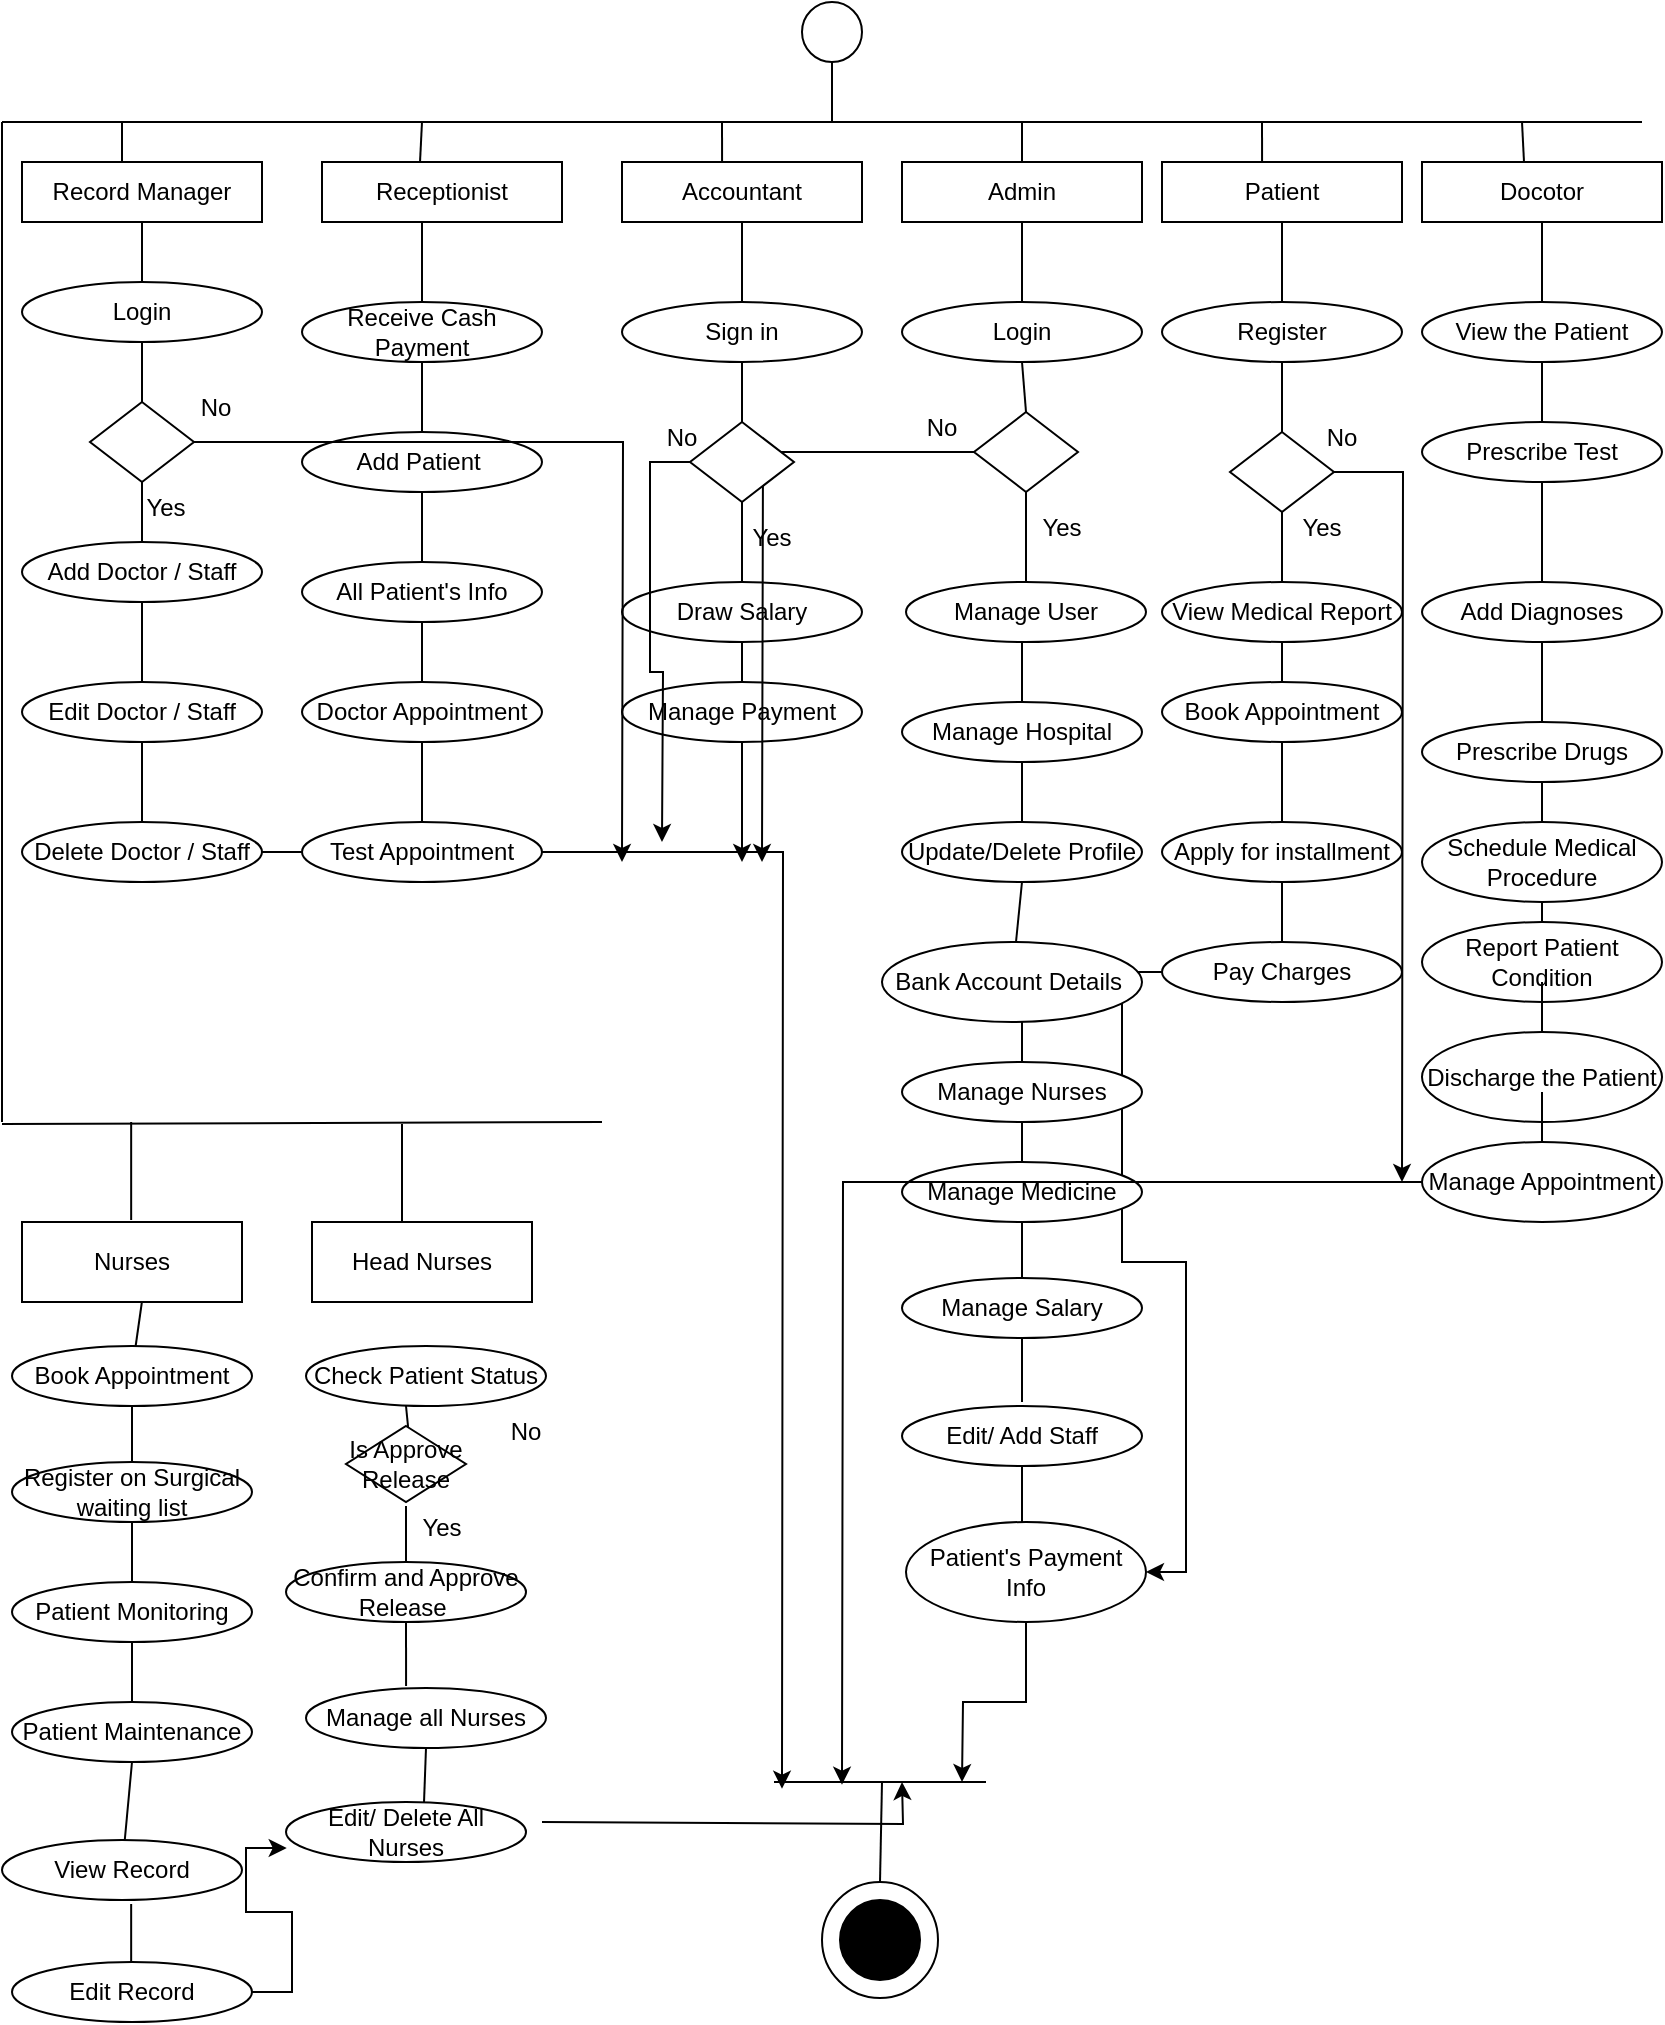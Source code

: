 <mxfile version="20.7.4" type="device"><diagram id="S_ovjBq1wbl7ApM37z7H" name="Page-1"><mxGraphModel dx="875" dy="488" grid="1" gridSize="10" guides="1" tooltips="1" connect="1" arrows="1" fold="1" page="1" pageScale="1" pageWidth="850" pageHeight="1100" math="0" shadow="0"><root><mxCell id="0"/><mxCell id="1" parent="0"/><mxCell id="Q30E_BRjSWXrP9hwpLoj-1" value="" style="ellipse;whiteSpace=wrap;html=1;aspect=fixed;" parent="1" vertex="1"><mxGeometry x="410" y="20" width="30" height="30" as="geometry"/></mxCell><mxCell id="Q30E_BRjSWXrP9hwpLoj-3" value="" style="endArrow=none;html=1;rounded=0;" parent="1" edge="1"><mxGeometry width="50" height="50" relative="1" as="geometry"><mxPoint x="425" y="80" as="sourcePoint"/><mxPoint x="425" y="50" as="targetPoint"/></mxGeometry></mxCell><mxCell id="Q30E_BRjSWXrP9hwpLoj-5" value="" style="endArrow=none;html=1;rounded=0;exitX=0.408;exitY=0.033;exitDx=0;exitDy=0;exitPerimeter=0;" parent="1" source="Q30E_BRjSWXrP9hwpLoj-8" edge="1"><mxGeometry width="50" height="50" relative="1" as="geometry"><mxPoint x="170" y="130" as="sourcePoint"/><mxPoint x="220" y="80" as="targetPoint"/></mxGeometry></mxCell><mxCell id="Q30E_BRjSWXrP9hwpLoj-6" value="" style="endArrow=none;html=1;rounded=0;" parent="1" edge="1"><mxGeometry width="50" height="50" relative="1" as="geometry"><mxPoint x="10" y="80" as="sourcePoint"/><mxPoint x="830" y="80" as="targetPoint"/><Array as="points"><mxPoint x="430" y="80"/></Array></mxGeometry></mxCell><mxCell id="Q30E_BRjSWXrP9hwpLoj-7" value="Record Manager" style="rounded=0;whiteSpace=wrap;html=1;" parent="1" vertex="1"><mxGeometry x="20" y="100" width="120" height="30" as="geometry"/></mxCell><mxCell id="Q30E_BRjSWXrP9hwpLoj-8" value="Receptionist" style="rounded=0;whiteSpace=wrap;html=1;" parent="1" vertex="1"><mxGeometry x="170" y="100" width="120" height="30" as="geometry"/></mxCell><mxCell id="Q30E_BRjSWXrP9hwpLoj-9" value="Accountant" style="rounded=0;whiteSpace=wrap;html=1;" parent="1" vertex="1"><mxGeometry x="320" y="100" width="120" height="30" as="geometry"/></mxCell><mxCell id="Q30E_BRjSWXrP9hwpLoj-10" value="Admin" style="rounded=0;whiteSpace=wrap;html=1;" parent="1" vertex="1"><mxGeometry x="460" y="100" width="120" height="30" as="geometry"/></mxCell><mxCell id="Q30E_BRjSWXrP9hwpLoj-11" value="Patient" style="rounded=0;whiteSpace=wrap;html=1;" parent="1" vertex="1"><mxGeometry x="590" y="100" width="120" height="30" as="geometry"/></mxCell><mxCell id="Q30E_BRjSWXrP9hwpLoj-12" value="Docotor" style="rounded=0;whiteSpace=wrap;html=1;" parent="1" vertex="1"><mxGeometry x="720" y="100" width="120" height="30" as="geometry"/></mxCell><mxCell id="Q30E_BRjSWXrP9hwpLoj-14" value="" style="endArrow=none;html=1;rounded=0;" parent="1" edge="1"><mxGeometry width="50" height="50" relative="1" as="geometry"><mxPoint x="70" y="100" as="sourcePoint"/><mxPoint x="70" y="80" as="targetPoint"/></mxGeometry></mxCell><mxCell id="Q30E_BRjSWXrP9hwpLoj-17" value="" style="endArrow=none;html=1;rounded=0;exitX=0.417;exitY=0;exitDx=0;exitDy=0;exitPerimeter=0;" parent="1" source="Q30E_BRjSWXrP9hwpLoj-9" edge="1"><mxGeometry width="50" height="50" relative="1" as="geometry"><mxPoint x="320" y="130" as="sourcePoint"/><mxPoint x="370" y="80" as="targetPoint"/></mxGeometry></mxCell><mxCell id="Q30E_BRjSWXrP9hwpLoj-18" value="" style="endArrow=none;html=1;rounded=0;exitX=0.5;exitY=0;exitDx=0;exitDy=0;" parent="1" source="Q30E_BRjSWXrP9hwpLoj-10" edge="1"><mxGeometry width="50" height="50" relative="1" as="geometry"><mxPoint x="470" y="130" as="sourcePoint"/><mxPoint x="520" y="80" as="targetPoint"/></mxGeometry></mxCell><mxCell id="Q30E_BRjSWXrP9hwpLoj-19" value="" style="endArrow=none;html=1;rounded=0;exitX=0.417;exitY=0;exitDx=0;exitDy=0;exitPerimeter=0;" parent="1" source="Q30E_BRjSWXrP9hwpLoj-11" edge="1"><mxGeometry width="50" height="50" relative="1" as="geometry"><mxPoint x="590" y="130" as="sourcePoint"/><mxPoint x="640" y="80" as="targetPoint"/></mxGeometry></mxCell><mxCell id="Q30E_BRjSWXrP9hwpLoj-20" value="" style="endArrow=none;html=1;rounded=0;exitX=0.425;exitY=0;exitDx=0;exitDy=0;exitPerimeter=0;" parent="1" source="Q30E_BRjSWXrP9hwpLoj-12" edge="1"><mxGeometry width="50" height="50" relative="1" as="geometry"><mxPoint x="720" y="130" as="sourcePoint"/><mxPoint x="770" y="80" as="targetPoint"/></mxGeometry></mxCell><mxCell id="Q30E_BRjSWXrP9hwpLoj-21" value="Login" style="ellipse;whiteSpace=wrap;html=1;" parent="1" vertex="1"><mxGeometry x="460" y="170" width="120" height="30" as="geometry"/></mxCell><mxCell id="Q30E_BRjSWXrP9hwpLoj-22" value="Sign in" style="ellipse;whiteSpace=wrap;html=1;" parent="1" vertex="1"><mxGeometry x="320" y="170" width="120" height="30" as="geometry"/></mxCell><mxCell id="Q30E_BRjSWXrP9hwpLoj-23" value="Register" style="ellipse;whiteSpace=wrap;html=1;" parent="1" vertex="1"><mxGeometry x="590" y="170" width="120" height="30" as="geometry"/></mxCell><mxCell id="Q30E_BRjSWXrP9hwpLoj-24" value="View Medical Report" style="ellipse;whiteSpace=wrap;html=1;" parent="1" vertex="1"><mxGeometry x="590" y="310" width="120" height="30" as="geometry"/></mxCell><mxCell id="Q30E_BRjSWXrP9hwpLoj-25" value="Update/Delete Profile" style="ellipse;whiteSpace=wrap;html=1;" parent="1" vertex="1"><mxGeometry x="460" y="430" width="120" height="30" as="geometry"/></mxCell><mxCell id="Q30E_BRjSWXrP9hwpLoj-26" value="Book Appointment" style="ellipse;whiteSpace=wrap;html=1;" parent="1" vertex="1"><mxGeometry x="590" y="360" width="120" height="30" as="geometry"/></mxCell><mxCell id="Q30E_BRjSWXrP9hwpLoj-27" value="Manage User" style="ellipse;whiteSpace=wrap;html=1;" parent="1" vertex="1"><mxGeometry x="462" y="310" width="120" height="30" as="geometry"/></mxCell><mxCell id="Q30E_BRjSWXrP9hwpLoj-28" value="Manage Hospital" style="ellipse;whiteSpace=wrap;html=1;" parent="1" vertex="1"><mxGeometry x="460" y="370" width="120" height="30" as="geometry"/></mxCell><mxCell id="Q30E_BRjSWXrP9hwpLoj-29" value="Draw Salary" style="ellipse;whiteSpace=wrap;html=1;" parent="1" vertex="1"><mxGeometry x="320" y="310" width="120" height="30" as="geometry"/></mxCell><mxCell id="6i7WAG_53Cd-UZ37DRuF-90" style="edgeStyle=orthogonalEdgeStyle;rounded=0;orthogonalLoop=1;jettySize=auto;html=1;" edge="1" parent="1" source="Q30E_BRjSWXrP9hwpLoj-30"><mxGeometry relative="1" as="geometry"><mxPoint x="380" y="450" as="targetPoint"/></mxGeometry></mxCell><mxCell id="Q30E_BRjSWXrP9hwpLoj-30" value="Manage Payment" style="ellipse;whiteSpace=wrap;html=1;" parent="1" vertex="1"><mxGeometry x="320" y="360" width="120" height="30" as="geometry"/></mxCell><mxCell id="6i7WAG_53Cd-UZ37DRuF-95" style="edgeStyle=orthogonalEdgeStyle;rounded=0;orthogonalLoop=1;jettySize=auto;html=1;entryX=1;entryY=0.5;entryDx=0;entryDy=0;" edge="1" parent="1" source="Q30E_BRjSWXrP9hwpLoj-31" target="Q30E_BRjSWXrP9hwpLoj-36"><mxGeometry relative="1" as="geometry"/></mxCell><mxCell id="Q30E_BRjSWXrP9hwpLoj-31" value="Pay Charges" style="ellipse;whiteSpace=wrap;html=1;" parent="1" vertex="1"><mxGeometry x="590" y="490" width="120" height="30" as="geometry"/></mxCell><mxCell id="Q30E_BRjSWXrP9hwpLoj-32" value="Bank Account Details&amp;nbsp;" style="ellipse;whiteSpace=wrap;html=1;" parent="1" vertex="1"><mxGeometry x="450" y="490" width="130" height="40" as="geometry"/></mxCell><mxCell id="Q30E_BRjSWXrP9hwpLoj-33" value="Manage Nurses" style="ellipse;whiteSpace=wrap;html=1;" parent="1" vertex="1"><mxGeometry x="460" y="550" width="120" height="30" as="geometry"/></mxCell><mxCell id="Q30E_BRjSWXrP9hwpLoj-34" value="Manage Medicine" style="ellipse;whiteSpace=wrap;html=1;" parent="1" vertex="1"><mxGeometry x="460" y="600" width="120" height="30" as="geometry"/></mxCell><mxCell id="Q30E_BRjSWXrP9hwpLoj-35" value="Manage Salary" style="ellipse;whiteSpace=wrap;html=1;" parent="1" vertex="1"><mxGeometry x="460" y="658" width="120" height="30" as="geometry"/></mxCell><mxCell id="6i7WAG_53Cd-UZ37DRuF-96" style="edgeStyle=orthogonalEdgeStyle;rounded=0;orthogonalLoop=1;jettySize=auto;html=1;exitX=0.5;exitY=1;exitDx=0;exitDy=0;" edge="1" parent="1" source="Q30E_BRjSWXrP9hwpLoj-36"><mxGeometry relative="1" as="geometry"><mxPoint x="490" y="910" as="targetPoint"/></mxGeometry></mxCell><mxCell id="Q30E_BRjSWXrP9hwpLoj-36" value="Patient's Payment Info" style="ellipse;whiteSpace=wrap;html=1;" parent="1" vertex="1"><mxGeometry x="462" y="780" width="120" height="50" as="geometry"/></mxCell><mxCell id="Q30E_BRjSWXrP9hwpLoj-37" value="All Patient's Info" style="ellipse;whiteSpace=wrap;html=1;" parent="1" vertex="1"><mxGeometry x="160" y="300" width="120" height="30" as="geometry"/></mxCell><mxCell id="Q30E_BRjSWXrP9hwpLoj-38" value="Add Patient&amp;nbsp;" style="ellipse;whiteSpace=wrap;html=1;" parent="1" vertex="1"><mxGeometry x="160" y="235" width="120" height="30" as="geometry"/></mxCell><mxCell id="Q30E_BRjSWXrP9hwpLoj-39" value="Receive Cash Payment" style="ellipse;whiteSpace=wrap;html=1;" parent="1" vertex="1"><mxGeometry x="160" y="170" width="120" height="30" as="geometry"/></mxCell><mxCell id="Q30E_BRjSWXrP9hwpLoj-40" value="Edit Doctor / Staff" style="ellipse;whiteSpace=wrap;html=1;" parent="1" vertex="1"><mxGeometry x="20" y="360" width="120" height="30" as="geometry"/></mxCell><mxCell id="Q30E_BRjSWXrP9hwpLoj-41" value="Add Doctor / Staff" style="ellipse;whiteSpace=wrap;html=1;" parent="1" vertex="1"><mxGeometry x="20" y="290" width="120" height="30" as="geometry"/></mxCell><mxCell id="Q30E_BRjSWXrP9hwpLoj-42" value="Apply for installment" style="ellipse;whiteSpace=wrap;html=1;" parent="1" vertex="1"><mxGeometry x="590" y="430" width="120" height="30" as="geometry"/></mxCell><mxCell id="Q30E_BRjSWXrP9hwpLoj-43" value="Edit/ Add Staff" style="ellipse;whiteSpace=wrap;html=1;" parent="1" vertex="1"><mxGeometry x="460" y="722" width="120" height="30" as="geometry"/></mxCell><mxCell id="6i7WAG_53Cd-UZ37DRuF-110" style="edgeStyle=orthogonalEdgeStyle;rounded=0;orthogonalLoop=1;jettySize=auto;html=1;" edge="1" parent="1" source="Q30E_BRjSWXrP9hwpLoj-45"><mxGeometry relative="1" as="geometry"><mxPoint x="710" y="610" as="targetPoint"/></mxGeometry></mxCell><mxCell id="Q30E_BRjSWXrP9hwpLoj-45" value="" style="rhombus;whiteSpace=wrap;html=1;" parent="1" vertex="1"><mxGeometry x="624" y="235" width="52" height="40" as="geometry"/></mxCell><mxCell id="6i7WAG_53Cd-UZ37DRuF-107" style="edgeStyle=orthogonalEdgeStyle;rounded=0;orthogonalLoop=1;jettySize=auto;html=1;" edge="1" parent="1" source="Q30E_BRjSWXrP9hwpLoj-46"><mxGeometry relative="1" as="geometry"><mxPoint x="390" y="450" as="targetPoint"/></mxGeometry></mxCell><mxCell id="Q30E_BRjSWXrP9hwpLoj-46" value="" style="rhombus;whiteSpace=wrap;html=1;" parent="1" vertex="1"><mxGeometry x="496" y="225" width="52" height="40" as="geometry"/></mxCell><mxCell id="6i7WAG_53Cd-UZ37DRuF-106" style="edgeStyle=orthogonalEdgeStyle;rounded=0;orthogonalLoop=1;jettySize=auto;html=1;" edge="1" parent="1" source="Q30E_BRjSWXrP9hwpLoj-47"><mxGeometry relative="1" as="geometry"><mxPoint x="340" y="440" as="targetPoint"/></mxGeometry></mxCell><mxCell id="Q30E_BRjSWXrP9hwpLoj-47" value="" style="rhombus;whiteSpace=wrap;html=1;" parent="1" vertex="1"><mxGeometry x="354" y="230" width="52" height="40" as="geometry"/></mxCell><mxCell id="Q30E_BRjSWXrP9hwpLoj-48" value="Login" style="ellipse;whiteSpace=wrap;html=1;" parent="1" vertex="1"><mxGeometry x="20" y="160" width="120" height="30" as="geometry"/></mxCell><mxCell id="6i7WAG_53Cd-UZ37DRuF-105" style="edgeStyle=orthogonalEdgeStyle;rounded=0;orthogonalLoop=1;jettySize=auto;html=1;exitX=1;exitY=0.5;exitDx=0;exitDy=0;" edge="1" parent="1" source="Q30E_BRjSWXrP9hwpLoj-49"><mxGeometry relative="1" as="geometry"><mxPoint x="320" y="450" as="targetPoint"/></mxGeometry></mxCell><mxCell id="Q30E_BRjSWXrP9hwpLoj-49" value="" style="rhombus;whiteSpace=wrap;html=1;" parent="1" vertex="1"><mxGeometry x="54" y="220" width="52" height="40" as="geometry"/></mxCell><mxCell id="6i7WAG_53Cd-UZ37DRuF-89" style="edgeStyle=orthogonalEdgeStyle;rounded=0;orthogonalLoop=1;jettySize=auto;html=1;" edge="1" parent="1" source="Q30E_BRjSWXrP9hwpLoj-51"><mxGeometry relative="1" as="geometry"><mxPoint x="400" y="913.333" as="targetPoint"/></mxGeometry></mxCell><mxCell id="Q30E_BRjSWXrP9hwpLoj-51" value="Delete Doctor / Staff" style="ellipse;whiteSpace=wrap;html=1;" parent="1" vertex="1"><mxGeometry x="20" y="430" width="120" height="30" as="geometry"/></mxCell><mxCell id="Q30E_BRjSWXrP9hwpLoj-53" value="Doctor Appointment" style="ellipse;whiteSpace=wrap;html=1;" parent="1" vertex="1"><mxGeometry x="160" y="360" width="120" height="30" as="geometry"/></mxCell><mxCell id="6i7WAG_53Cd-UZ37DRuF-97" style="edgeStyle=orthogonalEdgeStyle;rounded=0;orthogonalLoop=1;jettySize=auto;html=1;" edge="1" parent="1" source="Q30E_BRjSWXrP9hwpLoj-54"><mxGeometry relative="1" as="geometry"><mxPoint x="430" y="911.333" as="targetPoint"/></mxGeometry></mxCell><mxCell id="Q30E_BRjSWXrP9hwpLoj-54" value="Manage Appointment" style="ellipse;whiteSpace=wrap;html=1;" parent="1" vertex="1"><mxGeometry x="720" y="590" width="120" height="40" as="geometry"/></mxCell><mxCell id="Q30E_BRjSWXrP9hwpLoj-55" value="View the Patient" style="ellipse;whiteSpace=wrap;html=1;" parent="1" vertex="1"><mxGeometry x="720" y="170" width="120" height="30" as="geometry"/></mxCell><mxCell id="Q30E_BRjSWXrP9hwpLoj-56" value="Test Appointment" style="ellipse;whiteSpace=wrap;html=1;" parent="1" vertex="1"><mxGeometry x="160" y="430" width="120" height="30" as="geometry"/></mxCell><mxCell id="Q30E_BRjSWXrP9hwpLoj-57" value="Prescribe Test" style="ellipse;whiteSpace=wrap;html=1;" parent="1" vertex="1"><mxGeometry x="720" y="230" width="120" height="30" as="geometry"/></mxCell><mxCell id="Q30E_BRjSWXrP9hwpLoj-58" value="Prescribe Drugs" style="ellipse;whiteSpace=wrap;html=1;" parent="1" vertex="1"><mxGeometry x="720" y="380" width="120" height="30" as="geometry"/></mxCell><mxCell id="Q30E_BRjSWXrP9hwpLoj-59" value="Add Diagnoses" style="ellipse;whiteSpace=wrap;html=1;" parent="1" vertex="1"><mxGeometry x="720" y="310" width="120" height="30" as="geometry"/></mxCell><mxCell id="Q30E_BRjSWXrP9hwpLoj-60" value="Schedule Medical Procedure" style="ellipse;whiteSpace=wrap;html=1;" parent="1" vertex="1"><mxGeometry x="720" y="430" width="120" height="40" as="geometry"/></mxCell><mxCell id="Q30E_BRjSWXrP9hwpLoj-61" value="Report Patient Condition" style="ellipse;whiteSpace=wrap;html=1;" parent="1" vertex="1"><mxGeometry x="720" y="480" width="120" height="40" as="geometry"/></mxCell><mxCell id="Q30E_BRjSWXrP9hwpLoj-62" value="Discharge the Patient" style="ellipse;whiteSpace=wrap;html=1;" parent="1" vertex="1"><mxGeometry x="720" y="535" width="120" height="45" as="geometry"/></mxCell><mxCell id="Q30E_BRjSWXrP9hwpLoj-67" value="" style="endArrow=none;html=1;rounded=0;" parent="1" edge="1"><mxGeometry width="50" height="50" relative="1" as="geometry"><mxPoint x="10" y="580" as="sourcePoint"/><mxPoint x="10" y="80" as="targetPoint"/></mxGeometry></mxCell><mxCell id="Q30E_BRjSWXrP9hwpLoj-68" value="" style="endArrow=none;html=1;rounded=0;" parent="1" edge="1"><mxGeometry width="50" height="50" relative="1" as="geometry"><mxPoint x="10" y="581" as="sourcePoint"/><mxPoint x="310" y="580" as="targetPoint"/></mxGeometry></mxCell><mxCell id="Q30E_BRjSWXrP9hwpLoj-69" value="" style="endArrow=none;html=1;rounded=0;" parent="1" edge="1"><mxGeometry width="50" height="50" relative="1" as="geometry"><mxPoint x="74.58" y="629" as="sourcePoint"/><mxPoint x="74.58" y="580" as="targetPoint"/></mxGeometry></mxCell><mxCell id="Q30E_BRjSWXrP9hwpLoj-70" value="" style="endArrow=none;html=1;rounded=0;" parent="1" edge="1"><mxGeometry x="1" y="-100" width="50" height="50" relative="1" as="geometry"><mxPoint x="210" y="630" as="sourcePoint"/><mxPoint x="210" y="581" as="targetPoint"/><mxPoint y="-1" as="offset"/></mxGeometry></mxCell><mxCell id="Q30E_BRjSWXrP9hwpLoj-71" value="Nurses" style="rounded=0;whiteSpace=wrap;html=1;" parent="1" vertex="1"><mxGeometry x="20" y="630" width="110" height="40" as="geometry"/></mxCell><mxCell id="Q30E_BRjSWXrP9hwpLoj-73" value="Head Nurses" style="rounded=0;whiteSpace=wrap;html=1;" parent="1" vertex="1"><mxGeometry x="165" y="630" width="110" height="40" as="geometry"/></mxCell><mxCell id="6i7WAG_53Cd-UZ37DRuF-5" value="" style="endArrow=none;html=1;rounded=0;" edge="1" parent="1" source="Q30E_BRjSWXrP9hwpLoj-48"><mxGeometry width="50" height="50" relative="1" as="geometry"><mxPoint x="30" y="180" as="sourcePoint"/><mxPoint x="80" y="130" as="targetPoint"/></mxGeometry></mxCell><mxCell id="6i7WAG_53Cd-UZ37DRuF-6" value="" style="endArrow=none;html=1;rounded=0;exitX=0.5;exitY=0;exitDx=0;exitDy=0;" edge="1" parent="1" source="Q30E_BRjSWXrP9hwpLoj-49"><mxGeometry x="-1" y="61" width="50" height="50" relative="1" as="geometry"><mxPoint x="30" y="240" as="sourcePoint"/><mxPoint x="80" y="190" as="targetPoint"/><mxPoint x="-17" y="33" as="offset"/></mxGeometry></mxCell><mxCell id="6i7WAG_53Cd-UZ37DRuF-7" value="" style="endArrow=none;html=1;rounded=0;exitX=0.5;exitY=0;exitDx=0;exitDy=0;" edge="1" parent="1" source="Q30E_BRjSWXrP9hwpLoj-41"><mxGeometry width="50" height="50" relative="1" as="geometry"><mxPoint x="30" y="310" as="sourcePoint"/><mxPoint x="80" y="260" as="targetPoint"/></mxGeometry></mxCell><mxCell id="6i7WAG_53Cd-UZ37DRuF-8" value="" style="endArrow=none;html=1;rounded=0;" edge="1" parent="1" source="Q30E_BRjSWXrP9hwpLoj-40"><mxGeometry width="50" height="50" relative="1" as="geometry"><mxPoint x="30" y="370" as="sourcePoint"/><mxPoint x="80" y="320" as="targetPoint"/></mxGeometry></mxCell><mxCell id="6i7WAG_53Cd-UZ37DRuF-9" value="" style="endArrow=none;html=1;rounded=0;" edge="1" parent="1" source="Q30E_BRjSWXrP9hwpLoj-51"><mxGeometry width="50" height="50" relative="1" as="geometry"><mxPoint x="30" y="440" as="sourcePoint"/><mxPoint x="80" y="390" as="targetPoint"/></mxGeometry></mxCell><mxCell id="6i7WAG_53Cd-UZ37DRuF-10" value="" style="endArrow=none;html=1;rounded=0;" edge="1" parent="1" source="Q30E_BRjSWXrP9hwpLoj-22"><mxGeometry width="50" height="50" relative="1" as="geometry"><mxPoint x="330" y="180" as="sourcePoint"/><mxPoint x="380" y="130" as="targetPoint"/></mxGeometry></mxCell><mxCell id="6i7WAG_53Cd-UZ37DRuF-11" value="" style="endArrow=none;html=1;rounded=0;exitX=0.5;exitY=0;exitDx=0;exitDy=0;" edge="1" parent="1" source="Q30E_BRjSWXrP9hwpLoj-47"><mxGeometry width="50" height="50" relative="1" as="geometry"><mxPoint x="330" y="250" as="sourcePoint"/><mxPoint x="380" y="200" as="targetPoint"/></mxGeometry></mxCell><mxCell id="6i7WAG_53Cd-UZ37DRuF-12" value="" style="endArrow=none;html=1;rounded=0;" edge="1" parent="1" source="Q30E_BRjSWXrP9hwpLoj-29"><mxGeometry width="50" height="50" relative="1" as="geometry"><mxPoint x="330" y="320" as="sourcePoint"/><mxPoint x="380" y="270" as="targetPoint"/></mxGeometry></mxCell><mxCell id="6i7WAG_53Cd-UZ37DRuF-13" value="" style="endArrow=none;html=1;rounded=0;" edge="1" parent="1" source="Q30E_BRjSWXrP9hwpLoj-30"><mxGeometry width="50" height="50" relative="1" as="geometry"><mxPoint x="330" y="390" as="sourcePoint"/><mxPoint x="380" y="340" as="targetPoint"/></mxGeometry></mxCell><mxCell id="6i7WAG_53Cd-UZ37DRuF-14" value="" style="endArrow=none;html=1;rounded=0;" edge="1" parent="1" source="Q30E_BRjSWXrP9hwpLoj-21"><mxGeometry width="50" height="50" relative="1" as="geometry"><mxPoint x="470" y="180" as="sourcePoint"/><mxPoint x="520" y="130" as="targetPoint"/></mxGeometry></mxCell><mxCell id="6i7WAG_53Cd-UZ37DRuF-15" value="" style="endArrow=none;html=1;rounded=0;exitX=0.5;exitY=0;exitDx=0;exitDy=0;" edge="1" parent="1" source="Q30E_BRjSWXrP9hwpLoj-46"><mxGeometry width="50" height="50" relative="1" as="geometry"><mxPoint x="470" y="250" as="sourcePoint"/><mxPoint x="520" y="200" as="targetPoint"/></mxGeometry></mxCell><mxCell id="6i7WAG_53Cd-UZ37DRuF-16" value="" style="endArrow=none;html=1;rounded=0;exitX=0.5;exitY=0;exitDx=0;exitDy=0;entryX=0.5;entryY=1;entryDx=0;entryDy=0;" edge="1" parent="1" source="Q30E_BRjSWXrP9hwpLoj-27" target="Q30E_BRjSWXrP9hwpLoj-46"><mxGeometry width="50" height="50" relative="1" as="geometry"><mxPoint x="470" y="320" as="sourcePoint"/><mxPoint x="520" y="270" as="targetPoint"/><Array as="points"/></mxGeometry></mxCell><mxCell id="6i7WAG_53Cd-UZ37DRuF-17" value="" style="endArrow=none;html=1;rounded=0;exitX=0.5;exitY=0;exitDx=0;exitDy=0;" edge="1" parent="1" source="Q30E_BRjSWXrP9hwpLoj-28"><mxGeometry width="50" height="50" relative="1" as="geometry"><mxPoint x="520" y="360" as="sourcePoint"/><mxPoint x="520" y="340" as="targetPoint"/></mxGeometry></mxCell><mxCell id="6i7WAG_53Cd-UZ37DRuF-18" value="" style="endArrow=none;html=1;rounded=0;exitX=0.5;exitY=0;exitDx=0;exitDy=0;" edge="1" parent="1" source="Q30E_BRjSWXrP9hwpLoj-25"><mxGeometry width="50" height="50" relative="1" as="geometry"><mxPoint x="470" y="440" as="sourcePoint"/><mxPoint x="520" y="400" as="targetPoint"/></mxGeometry></mxCell><mxCell id="6i7WAG_53Cd-UZ37DRuF-19" value="" style="endArrow=none;html=1;rounded=0;" edge="1" parent="1" source="Q30E_BRjSWXrP9hwpLoj-32"><mxGeometry width="50" height="50" relative="1" as="geometry"><mxPoint x="470" y="510" as="sourcePoint"/><mxPoint x="520" y="460" as="targetPoint"/></mxGeometry></mxCell><mxCell id="6i7WAG_53Cd-UZ37DRuF-20" value="" style="endArrow=none;html=1;rounded=0;" edge="1" parent="1"><mxGeometry width="50" height="50" relative="1" as="geometry"><mxPoint x="220" y="170" as="sourcePoint"/><mxPoint x="220" y="130" as="targetPoint"/></mxGeometry></mxCell><mxCell id="6i7WAG_53Cd-UZ37DRuF-21" value="" style="endArrow=none;html=1;rounded=0;" edge="1" parent="1" source="Q30E_BRjSWXrP9hwpLoj-38"><mxGeometry width="50" height="50" relative="1" as="geometry"><mxPoint x="170" y="250" as="sourcePoint"/><mxPoint x="220" y="200" as="targetPoint"/></mxGeometry></mxCell><mxCell id="6i7WAG_53Cd-UZ37DRuF-22" value="" style="endArrow=none;html=1;rounded=0;" edge="1" parent="1" source="Q30E_BRjSWXrP9hwpLoj-37"><mxGeometry width="50" height="50" relative="1" as="geometry"><mxPoint x="170" y="315" as="sourcePoint"/><mxPoint x="220" y="265" as="targetPoint"/></mxGeometry></mxCell><mxCell id="6i7WAG_53Cd-UZ37DRuF-23" value="" style="endArrow=none;html=1;rounded=0;" edge="1" parent="1" source="Q30E_BRjSWXrP9hwpLoj-53"><mxGeometry width="50" height="50" relative="1" as="geometry"><mxPoint x="170" y="380" as="sourcePoint"/><mxPoint x="220" y="330" as="targetPoint"/></mxGeometry></mxCell><mxCell id="6i7WAG_53Cd-UZ37DRuF-24" value="" style="endArrow=none;html=1;rounded=0;exitX=0.5;exitY=0;exitDx=0;exitDy=0;" edge="1" parent="1" source="Q30E_BRjSWXrP9hwpLoj-56"><mxGeometry width="50" height="50" relative="1" as="geometry"><mxPoint x="170" y="440" as="sourcePoint"/><mxPoint x="220" y="390" as="targetPoint"/></mxGeometry></mxCell><mxCell id="6i7WAG_53Cd-UZ37DRuF-25" value="" style="endArrow=none;html=1;rounded=0;exitX=0.5;exitY=0;exitDx=0;exitDy=0;" edge="1" parent="1" source="Q30E_BRjSWXrP9hwpLoj-33"><mxGeometry width="50" height="50" relative="1" as="geometry"><mxPoint x="520" y="540" as="sourcePoint"/><mxPoint x="520" y="530" as="targetPoint"/></mxGeometry></mxCell><mxCell id="6i7WAG_53Cd-UZ37DRuF-26" value="" style="endArrow=none;html=1;rounded=0;exitX=0.5;exitY=0;exitDx=0;exitDy=0;" edge="1" parent="1" source="Q30E_BRjSWXrP9hwpLoj-34"><mxGeometry width="50" height="50" relative="1" as="geometry"><mxPoint x="470" y="630" as="sourcePoint"/><mxPoint x="520" y="580" as="targetPoint"/></mxGeometry></mxCell><mxCell id="6i7WAG_53Cd-UZ37DRuF-27" value="" style="endArrow=none;html=1;rounded=0;" edge="1" parent="1" source="Q30E_BRjSWXrP9hwpLoj-35"><mxGeometry width="50" height="50" relative="1" as="geometry"><mxPoint x="470" y="680" as="sourcePoint"/><mxPoint x="520" y="630" as="targetPoint"/></mxGeometry></mxCell><mxCell id="6i7WAG_53Cd-UZ37DRuF-28" value="" style="endArrow=none;html=1;rounded=0;" edge="1" parent="1" source="Q30E_BRjSWXrP9hwpLoj-23"><mxGeometry width="50" height="50" relative="1" as="geometry"><mxPoint x="600" y="180" as="sourcePoint"/><mxPoint x="650" y="130" as="targetPoint"/></mxGeometry></mxCell><mxCell id="6i7WAG_53Cd-UZ37DRuF-31" value="" style="endArrow=none;html=1;rounded=0;" edge="1" parent="1" source="Q30E_BRjSWXrP9hwpLoj-45"><mxGeometry width="50" height="50" relative="1" as="geometry"><mxPoint x="600" y="250" as="sourcePoint"/><mxPoint x="650" y="200" as="targetPoint"/></mxGeometry></mxCell><mxCell id="6i7WAG_53Cd-UZ37DRuF-32" value="" style="endArrow=none;html=1;rounded=0;exitX=0.5;exitY=0;exitDx=0;exitDy=0;" edge="1" parent="1" source="Q30E_BRjSWXrP9hwpLoj-24"><mxGeometry width="50" height="50" relative="1" as="geometry"><mxPoint x="600" y="325" as="sourcePoint"/><mxPoint x="650" y="275" as="targetPoint"/></mxGeometry></mxCell><mxCell id="6i7WAG_53Cd-UZ37DRuF-33" value="" style="endArrow=none;html=1;rounded=0;exitX=0.5;exitY=0;exitDx=0;exitDy=0;" edge="1" parent="1" source="Q30E_BRjSWXrP9hwpLoj-26"><mxGeometry width="50" height="50" relative="1" as="geometry"><mxPoint x="600" y="390" as="sourcePoint"/><mxPoint x="650" y="340" as="targetPoint"/></mxGeometry></mxCell><mxCell id="6i7WAG_53Cd-UZ37DRuF-34" value="" style="endArrow=none;html=1;rounded=0;exitX=0.5;exitY=0;exitDx=0;exitDy=0;" edge="1" parent="1" source="Q30E_BRjSWXrP9hwpLoj-42"><mxGeometry width="50" height="50" relative="1" as="geometry"><mxPoint x="600" y="440" as="sourcePoint"/><mxPoint x="650" y="390" as="targetPoint"/></mxGeometry></mxCell><mxCell id="6i7WAG_53Cd-UZ37DRuF-35" value="" style="endArrow=none;html=1;rounded=0;exitX=0.5;exitY=0;exitDx=0;exitDy=0;" edge="1" parent="1" source="Q30E_BRjSWXrP9hwpLoj-31"><mxGeometry width="50" height="50" relative="1" as="geometry"><mxPoint x="600" y="510" as="sourcePoint"/><mxPoint x="650" y="460" as="targetPoint"/></mxGeometry></mxCell><mxCell id="6i7WAG_53Cd-UZ37DRuF-36" value="" style="endArrow=none;html=1;rounded=0;exitX=0.5;exitY=0;exitDx=0;exitDy=0;" edge="1" parent="1" source="Q30E_BRjSWXrP9hwpLoj-55"><mxGeometry width="50" height="50" relative="1" as="geometry"><mxPoint x="730" y="180" as="sourcePoint"/><mxPoint x="780" y="130" as="targetPoint"/></mxGeometry></mxCell><mxCell id="6i7WAG_53Cd-UZ37DRuF-37" value="" style="endArrow=none;html=1;rounded=0;" edge="1" parent="1" source="Q30E_BRjSWXrP9hwpLoj-57"><mxGeometry width="50" height="50" relative="1" as="geometry"><mxPoint x="730" y="250" as="sourcePoint"/><mxPoint x="780" y="200" as="targetPoint"/></mxGeometry></mxCell><mxCell id="6i7WAG_53Cd-UZ37DRuF-38" value="" style="endArrow=none;html=1;rounded=0;exitX=0.5;exitY=0;exitDx=0;exitDy=0;" edge="1" parent="1" source="Q30E_BRjSWXrP9hwpLoj-59"><mxGeometry width="50" height="50" relative="1" as="geometry"><mxPoint x="730" y="310" as="sourcePoint"/><mxPoint x="780" y="260" as="targetPoint"/></mxGeometry></mxCell><mxCell id="6i7WAG_53Cd-UZ37DRuF-39" value="" style="endArrow=none;html=1;rounded=0;" edge="1" parent="1" source="Q30E_BRjSWXrP9hwpLoj-58"><mxGeometry width="50" height="50" relative="1" as="geometry"><mxPoint x="730" y="390" as="sourcePoint"/><mxPoint x="780" y="340" as="targetPoint"/></mxGeometry></mxCell><mxCell id="6i7WAG_53Cd-UZ37DRuF-40" value="" style="endArrow=none;html=1;rounded=0;" edge="1" parent="1" source="Q30E_BRjSWXrP9hwpLoj-60"><mxGeometry width="50" height="50" relative="1" as="geometry"><mxPoint x="730" y="460" as="sourcePoint"/><mxPoint x="780" y="410" as="targetPoint"/></mxGeometry></mxCell><mxCell id="6i7WAG_53Cd-UZ37DRuF-41" value="" style="endArrow=none;html=1;rounded=0;exitX=0.5;exitY=0;exitDx=0;exitDy=0;" edge="1" parent="1" source="Q30E_BRjSWXrP9hwpLoj-62"><mxGeometry width="50" height="50" relative="1" as="geometry"><mxPoint x="730" y="560" as="sourcePoint"/><mxPoint x="780" y="510" as="targetPoint"/></mxGeometry></mxCell><mxCell id="6i7WAG_53Cd-UZ37DRuF-42" value="" style="endArrow=none;html=1;rounded=0;" edge="1" parent="1" source="Q30E_BRjSWXrP9hwpLoj-61"><mxGeometry width="50" height="50" relative="1" as="geometry"><mxPoint x="730" y="520" as="sourcePoint"/><mxPoint x="780" y="470" as="targetPoint"/></mxGeometry></mxCell><mxCell id="6i7WAG_53Cd-UZ37DRuF-43" value="" style="endArrow=none;html=1;rounded=0;" edge="1" parent="1" source="Q30E_BRjSWXrP9hwpLoj-54"><mxGeometry x="-1" y="-100" width="50" height="50" relative="1" as="geometry"><mxPoint x="730" y="615" as="sourcePoint"/><mxPoint x="780" y="565" as="targetPoint"/><mxPoint x="-11" y="9" as="offset"/></mxGeometry></mxCell><mxCell id="6i7WAG_53Cd-UZ37DRuF-44" value="" style="endArrow=none;html=1;rounded=0;entryX=0.5;entryY=1;entryDx=0;entryDy=0;" edge="1" parent="1" target="Q30E_BRjSWXrP9hwpLoj-43"><mxGeometry width="50" height="50" relative="1" as="geometry"><mxPoint x="520" y="780" as="sourcePoint"/><mxPoint x="530" y="751" as="targetPoint"/></mxGeometry></mxCell><mxCell id="6i7WAG_53Cd-UZ37DRuF-45" value="" style="endArrow=none;html=1;rounded=0;" edge="1" parent="1"><mxGeometry width="50" height="50" relative="1" as="geometry"><mxPoint x="520" y="720" as="sourcePoint"/><mxPoint x="520" y="688" as="targetPoint"/></mxGeometry></mxCell><mxCell id="6i7WAG_53Cd-UZ37DRuF-46" value="Check Patient Status" style="ellipse;whiteSpace=wrap;html=1;" vertex="1" parent="1"><mxGeometry x="162" y="692" width="120" height="30" as="geometry"/></mxCell><mxCell id="6i7WAG_53Cd-UZ37DRuF-48" value="Confirm and Approve Release&amp;nbsp;" style="ellipse;whiteSpace=wrap;html=1;" vertex="1" parent="1"><mxGeometry x="152" y="800" width="120" height="30" as="geometry"/></mxCell><mxCell id="6i7WAG_53Cd-UZ37DRuF-99" style="edgeStyle=orthogonalEdgeStyle;rounded=0;orthogonalLoop=1;jettySize=auto;html=1;" edge="1" parent="1"><mxGeometry relative="1" as="geometry"><mxPoint x="460" y="910" as="targetPoint"/><mxPoint x="280" y="930" as="sourcePoint"/></mxGeometry></mxCell><mxCell id="6i7WAG_53Cd-UZ37DRuF-50" value="Manage all Nurses" style="ellipse;whiteSpace=wrap;html=1;" vertex="1" parent="1"><mxGeometry x="162" y="863" width="120" height="30" as="geometry"/></mxCell><mxCell id="6i7WAG_53Cd-UZ37DRuF-51" value="" style="endArrow=none;html=1;rounded=0;exitX=0.5;exitY=0;exitDx=0;exitDy=0;" edge="1" parent="1"><mxGeometry width="50" height="50" relative="1" as="geometry"><mxPoint x="214" y="742" as="sourcePoint"/><mxPoint x="212" y="722" as="targetPoint"/></mxGeometry></mxCell><mxCell id="6i7WAG_53Cd-UZ37DRuF-52" value="" style="endArrow=none;html=1;rounded=0;" edge="1" parent="1" source="6i7WAG_53Cd-UZ37DRuF-48"><mxGeometry width="50" height="50" relative="1" as="geometry"><mxPoint x="162" y="822" as="sourcePoint"/><mxPoint x="212" y="772" as="targetPoint"/></mxGeometry></mxCell><mxCell id="6i7WAG_53Cd-UZ37DRuF-54" value="" style="endArrow=none;html=1;rounded=0;exitX=0.417;exitY=-0.033;exitDx=0;exitDy=0;exitPerimeter=0;" edge="1" parent="1" source="6i7WAG_53Cd-UZ37DRuF-50"><mxGeometry width="50" height="50" relative="1" as="geometry"><mxPoint x="162" y="880" as="sourcePoint"/><mxPoint x="212" y="830" as="targetPoint"/></mxGeometry></mxCell><mxCell id="6i7WAG_53Cd-UZ37DRuF-55" value="Book Appointment" style="ellipse;whiteSpace=wrap;html=1;" vertex="1" parent="1"><mxGeometry x="15" y="692" width="120" height="30" as="geometry"/></mxCell><mxCell id="6i7WAG_53Cd-UZ37DRuF-56" value="Register on Surgical waiting list" style="ellipse;whiteSpace=wrap;html=1;" vertex="1" parent="1"><mxGeometry x="15" y="750" width="120" height="30" as="geometry"/></mxCell><mxCell id="6i7WAG_53Cd-UZ37DRuF-57" value="Patient Monitoring" style="ellipse;whiteSpace=wrap;html=1;" vertex="1" parent="1"><mxGeometry x="15" y="810" width="120" height="30" as="geometry"/></mxCell><mxCell id="6i7WAG_53Cd-UZ37DRuF-58" value="View Record" style="ellipse;whiteSpace=wrap;html=1;" vertex="1" parent="1"><mxGeometry x="10" y="939" width="120" height="30" as="geometry"/></mxCell><mxCell id="6i7WAG_53Cd-UZ37DRuF-59" value="Patient Maintenance" style="ellipse;whiteSpace=wrap;html=1;" vertex="1" parent="1"><mxGeometry x="15" y="870" width="120" height="30" as="geometry"/></mxCell><mxCell id="6i7WAG_53Cd-UZ37DRuF-60" value="" style="endArrow=none;html=1;rounded=0;exitX=0.5;exitY=0;exitDx=0;exitDy=0;entryX=0.5;entryY=1;entryDx=0;entryDy=0;" edge="1" parent="1" source="6i7WAG_53Cd-UZ37DRuF-56" target="6i7WAG_53Cd-UZ37DRuF-55"><mxGeometry width="50" height="50" relative="1" as="geometry"><mxPoint x="27" y="772" as="sourcePoint"/><mxPoint x="75" y="730" as="targetPoint"/></mxGeometry></mxCell><mxCell id="6i7WAG_53Cd-UZ37DRuF-61" value="" style="endArrow=none;html=1;rounded=0;entryX=0.5;entryY=1;entryDx=0;entryDy=0;" edge="1" parent="1" source="6i7WAG_53Cd-UZ37DRuF-57" target="6i7WAG_53Cd-UZ37DRuF-56"><mxGeometry width="50" height="50" relative="1" as="geometry"><mxPoint x="27" y="822" as="sourcePoint"/><mxPoint x="77" y="772" as="targetPoint"/></mxGeometry></mxCell><mxCell id="6i7WAG_53Cd-UZ37DRuF-62" value="" style="endArrow=none;html=1;rounded=0;entryX=0.5;entryY=1;entryDx=0;entryDy=0;" edge="1" parent="1" source="6i7WAG_53Cd-UZ37DRuF-58" target="6i7WAG_53Cd-UZ37DRuF-59"><mxGeometry width="50" height="50" relative="1" as="geometry"><mxPoint x="37" y="943" as="sourcePoint"/><mxPoint x="87" y="893" as="targetPoint"/></mxGeometry></mxCell><mxCell id="6i7WAG_53Cd-UZ37DRuF-63" value="" style="endArrow=none;html=1;rounded=0;exitX=0.5;exitY=0;exitDx=0;exitDy=0;" edge="1" parent="1" source="6i7WAG_53Cd-UZ37DRuF-59"><mxGeometry width="50" height="50" relative="1" as="geometry"><mxPoint x="27" y="880" as="sourcePoint"/><mxPoint x="75" y="840" as="targetPoint"/></mxGeometry></mxCell><mxCell id="6i7WAG_53Cd-UZ37DRuF-104" style="edgeStyle=orthogonalEdgeStyle;rounded=0;orthogonalLoop=1;jettySize=auto;html=1;exitX=1;exitY=0.5;exitDx=0;exitDy=0;entryX=0.003;entryY=0.767;entryDx=0;entryDy=0;entryPerimeter=0;" edge="1" parent="1" source="6i7WAG_53Cd-UZ37DRuF-64" target="6i7WAG_53Cd-UZ37DRuF-101"><mxGeometry relative="1" as="geometry"/></mxCell><mxCell id="6i7WAG_53Cd-UZ37DRuF-64" value="Edit Record" style="ellipse;whiteSpace=wrap;html=1;" vertex="1" parent="1"><mxGeometry x="15" y="1000" width="120" height="30" as="geometry"/></mxCell><mxCell id="6i7WAG_53Cd-UZ37DRuF-65" value="Is Approve Release" style="rhombus;whiteSpace=wrap;html=1;" vertex="1" parent="1"><mxGeometry x="182" y="732" width="60" height="38" as="geometry"/></mxCell><mxCell id="6i7WAG_53Cd-UZ37DRuF-68" value="No" style="text;html=1;strokeColor=none;fillColor=none;align=center;verticalAlign=middle;whiteSpace=wrap;rounded=0;" vertex="1" parent="1"><mxGeometry x="87" y="210" width="60" height="25" as="geometry"/></mxCell><mxCell id="6i7WAG_53Cd-UZ37DRuF-69" value="" style="ellipse;whiteSpace=wrap;html=1;aspect=fixed;" vertex="1" parent="1"><mxGeometry x="420" y="960" width="58" height="58" as="geometry"/></mxCell><mxCell id="6i7WAG_53Cd-UZ37DRuF-70" value="" style="ellipse;whiteSpace=wrap;html=1;aspect=fixed;strokeColor=#000000;fillColor=#000000;" vertex="1" parent="1"><mxGeometry x="429" y="969" width="40" height="40" as="geometry"/></mxCell><mxCell id="6i7WAG_53Cd-UZ37DRuF-71" value="No" style="text;html=1;strokeColor=none;fillColor=none;align=center;verticalAlign=middle;whiteSpace=wrap;rounded=0;" vertex="1" parent="1"><mxGeometry x="242" y="722" width="60" height="25" as="geometry"/></mxCell><mxCell id="6i7WAG_53Cd-UZ37DRuF-72" value="No" style="text;html=1;strokeColor=none;fillColor=none;align=center;verticalAlign=middle;whiteSpace=wrap;rounded=0;" vertex="1" parent="1"><mxGeometry x="650" y="225" width="60" height="25" as="geometry"/></mxCell><mxCell id="6i7WAG_53Cd-UZ37DRuF-73" value="No" style="text;html=1;strokeColor=none;fillColor=none;align=center;verticalAlign=middle;whiteSpace=wrap;rounded=0;" vertex="1" parent="1"><mxGeometry x="450" y="220" width="60" height="25" as="geometry"/></mxCell><mxCell id="6i7WAG_53Cd-UZ37DRuF-74" value="No" style="text;html=1;strokeColor=none;fillColor=none;align=center;verticalAlign=middle;whiteSpace=wrap;rounded=0;" vertex="1" parent="1"><mxGeometry x="320" y="225" width="60" height="25" as="geometry"/></mxCell><mxCell id="6i7WAG_53Cd-UZ37DRuF-78" value="Yes" style="text;html=1;strokeColor=none;fillColor=none;align=center;verticalAlign=middle;whiteSpace=wrap;rounded=0;" vertex="1" parent="1"><mxGeometry x="62" y="260" width="60" height="25" as="geometry"/></mxCell><mxCell id="6i7WAG_53Cd-UZ37DRuF-79" value="Yes" style="text;html=1;strokeColor=none;fillColor=none;align=center;verticalAlign=middle;whiteSpace=wrap;rounded=0;" vertex="1" parent="1"><mxGeometry x="200" y="770" width="60" height="25" as="geometry"/></mxCell><mxCell id="6i7WAG_53Cd-UZ37DRuF-80" value="Yes" style="text;html=1;strokeColor=none;fillColor=none;align=center;verticalAlign=middle;whiteSpace=wrap;rounded=0;" vertex="1" parent="1"><mxGeometry x="640" y="270" width="60" height="25" as="geometry"/></mxCell><mxCell id="6i7WAG_53Cd-UZ37DRuF-81" value="Yes" style="text;html=1;strokeColor=none;fillColor=none;align=center;verticalAlign=middle;whiteSpace=wrap;rounded=0;" vertex="1" parent="1"><mxGeometry x="510" y="270" width="60" height="25" as="geometry"/></mxCell><mxCell id="6i7WAG_53Cd-UZ37DRuF-82" value="Yes" style="text;html=1;strokeColor=none;fillColor=none;align=center;verticalAlign=middle;whiteSpace=wrap;rounded=0;" vertex="1" parent="1"><mxGeometry x="365" y="275" width="60" height="25" as="geometry"/></mxCell><mxCell id="6i7WAG_53Cd-UZ37DRuF-84" value="" style="endArrow=none;html=1;rounded=0;" edge="1" parent="1"><mxGeometry width="50" height="50" relative="1" as="geometry"><mxPoint x="396" y="910" as="sourcePoint"/><mxPoint x="502" y="910" as="targetPoint"/><Array as="points"><mxPoint x="450" y="910"/></Array></mxGeometry></mxCell><mxCell id="6i7WAG_53Cd-UZ37DRuF-88" value="" style="endArrow=none;html=1;rounded=0;exitX=0.5;exitY=0;exitDx=0;exitDy=0;" edge="1" parent="1" source="6i7WAG_53Cd-UZ37DRuF-69"><mxGeometry width="50" height="50" relative="1" as="geometry"><mxPoint x="400" y="960" as="sourcePoint"/><mxPoint x="450" y="910" as="targetPoint"/></mxGeometry></mxCell><mxCell id="6i7WAG_53Cd-UZ37DRuF-91" value="" style="endArrow=none;html=1;rounded=0;" edge="1" parent="1"><mxGeometry width="50" height="50" relative="1" as="geometry"><mxPoint x="74.58" y="1000" as="sourcePoint"/><mxPoint x="74.58" y="971" as="targetPoint"/></mxGeometry></mxCell><mxCell id="6i7WAG_53Cd-UZ37DRuF-92" value="" style="endArrow=none;html=1;rounded=0;entryX=0.545;entryY=1;entryDx=0;entryDy=0;entryPerimeter=0;" edge="1" parent="1" source="6i7WAG_53Cd-UZ37DRuF-55" target="Q30E_BRjSWXrP9hwpLoj-71"><mxGeometry width="50" height="50" relative="1" as="geometry"><mxPoint x="27" y="722" as="sourcePoint"/><mxPoint x="77" y="672" as="targetPoint"/></mxGeometry></mxCell><mxCell id="6i7WAG_53Cd-UZ37DRuF-101" value="Edit/ Delete All Nurses" style="ellipse;whiteSpace=wrap;html=1;" vertex="1" parent="1"><mxGeometry x="152" y="920" width="120" height="30" as="geometry"/></mxCell><mxCell id="6i7WAG_53Cd-UZ37DRuF-103" value="" style="endArrow=none;html=1;rounded=0;entryX=0.5;entryY=1;entryDx=0;entryDy=0;exitX=0.575;exitY=0.011;exitDx=0;exitDy=0;exitPerimeter=0;" edge="1" parent="1" source="6i7WAG_53Cd-UZ37DRuF-101" target="6i7WAG_53Cd-UZ37DRuF-50"><mxGeometry width="50" height="50" relative="1" as="geometry"><mxPoint x="400" y="930" as="sourcePoint"/><mxPoint x="450" y="880" as="targetPoint"/></mxGeometry></mxCell></root></mxGraphModel></diagram></mxfile>